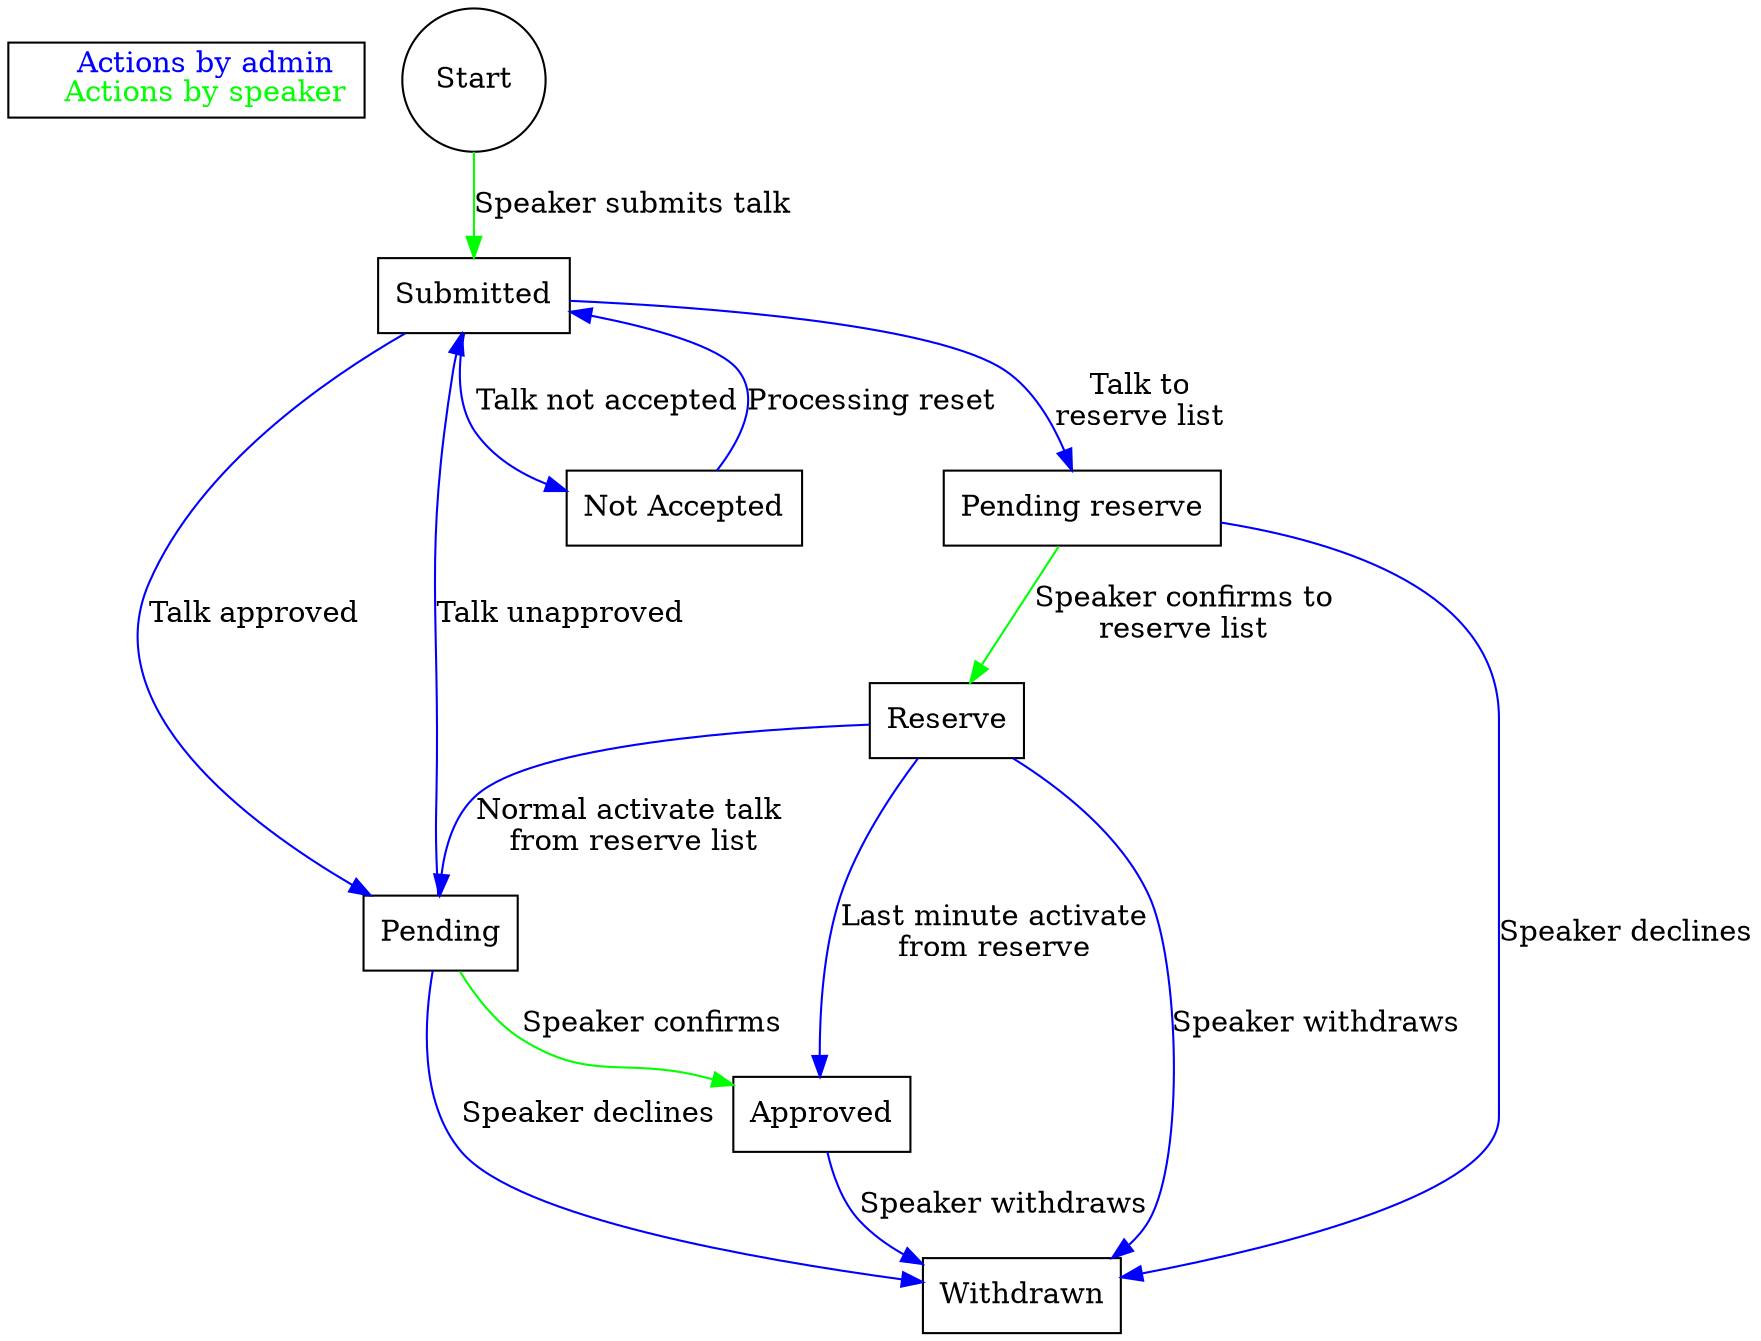 digraph talkstates {
	subgraph legend {
		key[shape=box, label=<
		    <font color="blue">Actions by admin</font><br/>
		    <font color="green">Actions by speaker</font><br/>
		>, labeljust="l"]
	}

	start[shape=circle label=Start];

	submitted[shape=box label=Submitted];
	pending[shape=box label=Pending];
	approved[shape=box label=Approved];
	reserve[shape=box label=Reserve];
	pendingreserve[shape=box label="Pending reserve"];
	notaccepted[shape=box label="Not Accepted"];
	withdrawn[shape=box label="Withdrawn"];

	start -> submitted [label = "Speaker submits talk", color=green];
	submitted -> pending [label = "Talk approved", color=blue]
	pending -> approved [label = "Speaker confirms", color=green]
	pending -> withdrawn [label = "Speaker declines", color=blue]
	pending -> submitted [label = "Talk unapproved", color=blue]
	submitted -> notaccepted [label = "Talk not accepted", color=blue]
	submitted -> pendingreserve [label = "Talk to\nreserve list", color=blue]
	pendingreserve -> reserve [label = "Speaker confirms to\nreserve list", color=green]
	pendingreserve -> withdrawn [label = "Speaker declines", color=blue]
	reserve -> pending [label = "Normal activate talk\n from reserve list", color=blue]
	approved -> withdrawn [label = "Speaker withdraws", color=blue]
	notaccepted -> submitted [label = "Processing reset", color=blue]
	reserve -> approved [label = "Last minute activate\nfrom reserve", color=blue]
	reserve -> withdrawn [label = "Speaker withdraws", color=blue]
}
